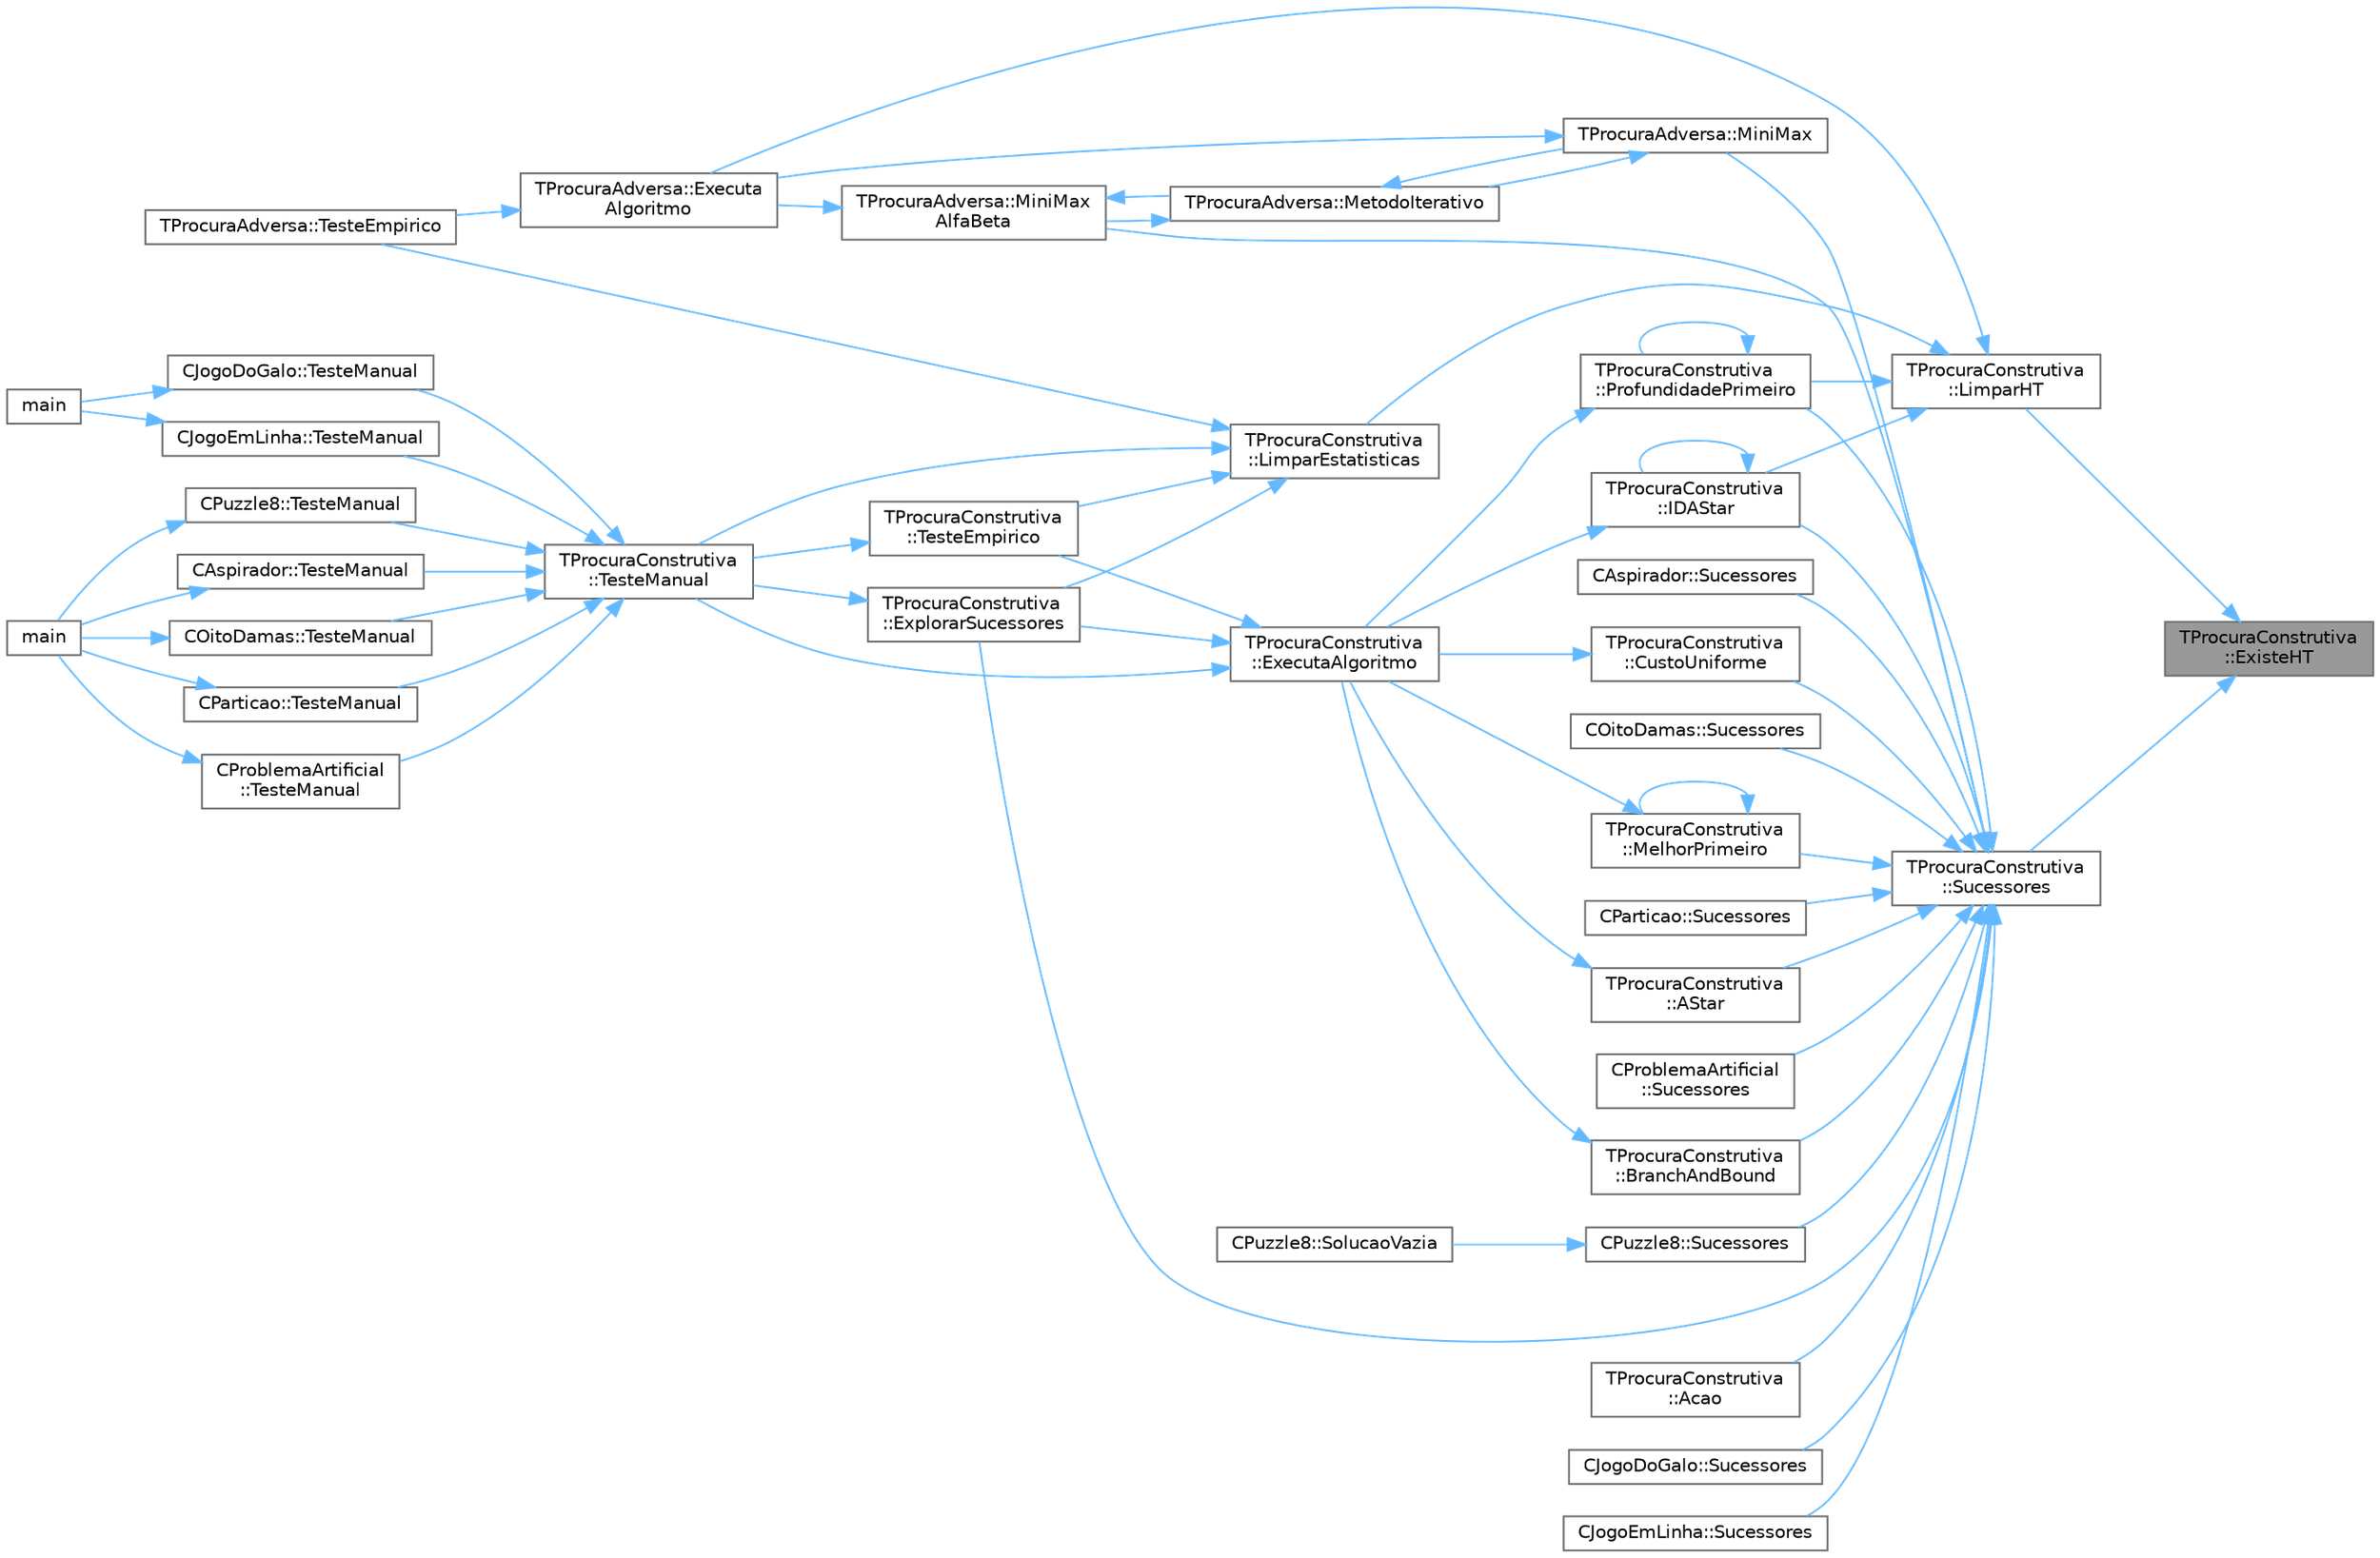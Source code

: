 digraph "TProcuraConstrutiva::ExisteHT"
{
 // LATEX_PDF_SIZE
  bgcolor="transparent";
  edge [fontname=Helvetica,fontsize=10,labelfontname=Helvetica,labelfontsize=10];
  node [fontname=Helvetica,fontsize=10,shape=box,height=0.2,width=0.4];
  rankdir="RL";
  Node1 [id="Node000001",label="TProcuraConstrutiva\l::ExisteHT",height=0.2,width=0.4,color="gray40", fillcolor="grey60", style="filled", fontcolor="black",tooltip=" "];
  Node1 -> Node2 [id="edge64_Node000001_Node000002",dir="back",color="steelblue1",style="solid",tooltip=" "];
  Node2 [id="Node000002",label="TProcuraConstrutiva\l::LimparHT",height=0.2,width=0.4,color="grey40", fillcolor="white", style="filled",URL="$classTProcuraConstrutiva.html#a8b500987c88352d27a68200454cc3c8c",tooltip=" "];
  Node2 -> Node3 [id="edge65_Node000002_Node000003",dir="back",color="steelblue1",style="solid",tooltip=" "];
  Node3 [id="Node000003",label="TProcuraAdversa::Executa\lAlgoritmo",height=0.2,width=0.4,color="grey40", fillcolor="white", style="filled",URL="$classTProcuraAdversa.html#aff6f48defaa10c14d160ac3990fd029b",tooltip="Executa o algoritmo com os parametros atuais."];
  Node3 -> Node4 [id="edge66_Node000003_Node000004",dir="back",color="steelblue1",style="solid",tooltip=" "];
  Node4 [id="Node000004",label="TProcuraAdversa::TesteEmpirico",height=0.2,width=0.4,color="grey40", fillcolor="white", style="filled",URL="$classTProcuraAdversa.html#ae849ba1f915dc5e0875faa281ba4bdbb",tooltip="Executa testes empíricos, em todas as configurações guardadas, nas instâncias selecionadas."];
  Node2 -> Node5 [id="edge67_Node000002_Node000005",dir="back",color="steelblue1",style="solid",tooltip=" "];
  Node5 [id="Node000005",label="TProcuraConstrutiva\l::IDAStar",height=0.2,width=0.4,color="grey40", fillcolor="white", style="filled",URL="$group__ProcurasInformadas.html#gae77f9608e7988052377d7025bee7c4e8",tooltip="Executa a procura IDA*, algoritmo informado."];
  Node5 -> Node6 [id="edge68_Node000005_Node000006",dir="back",color="steelblue1",style="solid",tooltip=" "];
  Node6 [id="Node000006",label="TProcuraConstrutiva\l::ExecutaAlgoritmo",height=0.2,width=0.4,color="grey40", fillcolor="white", style="filled",URL="$group__RedefinicaoOpcional.html#gae52871eb18c8ae656a2174acf43b3bb3",tooltip="Executa o algoritmo com os parametros atuais."];
  Node6 -> Node7 [id="edge69_Node000006_Node000007",dir="back",color="steelblue1",style="solid",tooltip=" "];
  Node7 [id="Node000007",label="TProcuraConstrutiva\l::ExplorarSucessores",height=0.2,width=0.4,color="grey40", fillcolor="white", style="filled",URL="$classTProcuraConstrutiva.html#ab5639efca5e48b564a8bdd9ec23a8955",tooltip=" "];
  Node7 -> Node8 [id="edge70_Node000007_Node000008",dir="back",color="steelblue1",style="solid",tooltip=" "];
  Node8 [id="Node000008",label="TProcuraConstrutiva\l::TesteManual",height=0.2,width=0.4,color="grey40", fillcolor="white", style="filled",URL="$group__RedefinicaoMandatoria.html#ga843a501e25cbaff7eb51d8d29995be3a",tooltip="Inicializa a interação com o utilizador."];
  Node8 -> Node9 [id="edge71_Node000008_Node000009",dir="back",color="steelblue1",style="solid",tooltip=" "];
  Node9 [id="Node000009",label="CJogoDoGalo::TesteManual",height=0.2,width=0.4,color="grey40", fillcolor="white", style="filled",URL="$classCJogoDoGalo.html#a113984a3801a93ebce61e0a700a413ab",tooltip="Inicializa a interação com o utilizador."];
  Node9 -> Node10 [id="edge72_Node000009_Node000010",dir="back",color="steelblue1",style="solid",tooltip=" "];
  Node10 [id="Node000010",label="main",height=0.2,width=0.4,color="grey40", fillcolor="white", style="filled",URL="$Teste_2teste_8cpp.html#a0ddf1224851353fc92bfbff6f499fa97",tooltip=" "];
  Node8 -> Node11 [id="edge73_Node000008_Node000011",dir="back",color="steelblue1",style="solid",tooltip=" "];
  Node11 [id="Node000011",label="CJogoEmLinha::TesteManual",height=0.2,width=0.4,color="grey40", fillcolor="white", style="filled",URL="$classCJogoEmLinha.html#ad289e94136b44c9e3e942acf64ff0449",tooltip="Inicializa a interação com o utilizador."];
  Node11 -> Node10 [id="edge74_Node000011_Node000010",dir="back",color="steelblue1",style="solid",tooltip=" "];
  Node8 -> Node12 [id="edge75_Node000008_Node000012",dir="back",color="steelblue1",style="solid",tooltip=" "];
  Node12 [id="Node000012",label="CAspirador::TesteManual",height=0.2,width=0.4,color="grey40", fillcolor="white", style="filled",URL="$classCAspirador.html#a718c8187439940dec18a46a9e9e024e3",tooltip="Inicializa a interação com o utilizador."];
  Node12 -> Node13 [id="edge76_Node000012_Node000013",dir="back",color="steelblue1",style="solid",tooltip=" "];
  Node13 [id="Node000013",label="main",height=0.2,width=0.4,color="grey40", fillcolor="white", style="filled",URL="$TProcuraConstrutiva_2Teste_2teste_8cpp.html#a0ddf1224851353fc92bfbff6f499fa97",tooltip=" "];
  Node8 -> Node14 [id="edge77_Node000008_Node000014",dir="back",color="steelblue1",style="solid",tooltip=" "];
  Node14 [id="Node000014",label="COitoDamas::TesteManual",height=0.2,width=0.4,color="grey40", fillcolor="white", style="filled",URL="$classCOitoDamas.html#a0fb443165d257ac17fc8cf5bc870404d",tooltip="Inicializa a interação com o utilizador."];
  Node14 -> Node13 [id="edge78_Node000014_Node000013",dir="back",color="steelblue1",style="solid",tooltip=" "];
  Node8 -> Node15 [id="edge79_Node000008_Node000015",dir="back",color="steelblue1",style="solid",tooltip=" "];
  Node15 [id="Node000015",label="CParticao::TesteManual",height=0.2,width=0.4,color="grey40", fillcolor="white", style="filled",URL="$classCParticao.html#aa4d328b9944991f3fc52ce0726111865",tooltip="Inicializa a interação com o utilizador."];
  Node15 -> Node13 [id="edge80_Node000015_Node000013",dir="back",color="steelblue1",style="solid",tooltip=" "];
  Node8 -> Node16 [id="edge81_Node000008_Node000016",dir="back",color="steelblue1",style="solid",tooltip=" "];
  Node16 [id="Node000016",label="CProblemaArtificial\l::TesteManual",height=0.2,width=0.4,color="grey40", fillcolor="white", style="filled",URL="$classCProblemaArtificial.html#abaad629eb538177261df40e1e27e92ed",tooltip="Inicializa a interação com o utilizador."];
  Node16 -> Node13 [id="edge82_Node000016_Node000013",dir="back",color="steelblue1",style="solid",tooltip=" "];
  Node8 -> Node17 [id="edge83_Node000008_Node000017",dir="back",color="steelblue1",style="solid",tooltip=" "];
  Node17 [id="Node000017",label="CPuzzle8::TesteManual",height=0.2,width=0.4,color="grey40", fillcolor="white", style="filled",URL="$classCPuzzle8.html#a06d2a8f5d7e3670eb6ee75d7a72b0265",tooltip="Inicializa a interação com o utilizador."];
  Node17 -> Node13 [id="edge84_Node000017_Node000013",dir="back",color="steelblue1",style="solid",tooltip=" "];
  Node6 -> Node18 [id="edge85_Node000006_Node000018",dir="back",color="steelblue1",style="solid",tooltip=" "];
  Node18 [id="Node000018",label="TProcuraConstrutiva\l::TesteEmpirico",height=0.2,width=0.4,color="grey40", fillcolor="white", style="filled",URL="$group__RedefinicaoOpcional.html#gab2fca28035f165ce7c1d40acbfc8c971",tooltip="Executa testes empíricos, em todas as configurações guardadas, nas instâncias selecionadas."];
  Node18 -> Node8 [id="edge86_Node000018_Node000008",dir="back",color="steelblue1",style="solid",tooltip=" "];
  Node6 -> Node8 [id="edge87_Node000006_Node000008",dir="back",color="steelblue1",style="solid",tooltip=" "];
  Node5 -> Node5 [id="edge88_Node000005_Node000005",dir="back",color="steelblue1",style="solid",tooltip=" "];
  Node2 -> Node19 [id="edge89_Node000002_Node000019",dir="back",color="steelblue1",style="solid",tooltip=" "];
  Node19 [id="Node000019",label="TProcuraConstrutiva\l::LimparEstatisticas",height=0.2,width=0.4,color="grey40", fillcolor="white", style="filled",URL="$classTProcuraConstrutiva.html#ae254bbde1b2e36391d575fc2836fea7f",tooltip=" "];
  Node19 -> Node7 [id="edge90_Node000019_Node000007",dir="back",color="steelblue1",style="solid",tooltip=" "];
  Node19 -> Node4 [id="edge91_Node000019_Node000004",dir="back",color="steelblue1",style="solid",tooltip=" "];
  Node19 -> Node18 [id="edge92_Node000019_Node000018",dir="back",color="steelblue1",style="solid",tooltip=" "];
  Node19 -> Node8 [id="edge93_Node000019_Node000008",dir="back",color="steelblue1",style="solid",tooltip=" "];
  Node2 -> Node20 [id="edge94_Node000002_Node000020",dir="back",color="steelblue1",style="solid",tooltip=" "];
  Node20 [id="Node000020",label="TProcuraConstrutiva\l::ProfundidadePrimeiro",height=0.2,width=0.4,color="grey40", fillcolor="white", style="filled",URL="$group__ProcurasCegas.html#gaf00d9776f6b25d56138efb6725b86228",tooltip="Executa a procura em profundidade primeiro, algoritmo cego."];
  Node20 -> Node6 [id="edge95_Node000020_Node000006",dir="back",color="steelblue1",style="solid",tooltip=" "];
  Node20 -> Node20 [id="edge96_Node000020_Node000020",dir="back",color="steelblue1",style="solid",tooltip=" "];
  Node1 -> Node21 [id="edge97_Node000001_Node000021",dir="back",color="steelblue1",style="solid",tooltip=" "];
  Node21 [id="Node000021",label="TProcuraConstrutiva\l::Sucessores",height=0.2,width=0.4,color="grey40", fillcolor="white", style="filled",URL="$group__RedefinicaoMandatoria.html#ga0a13570d2f5a21296e3c10c2780e170c",tooltip="Coloca em sucessores a lista de estados sucessores."];
  Node21 -> Node22 [id="edge98_Node000021_Node000022",dir="back",color="steelblue1",style="solid",tooltip=" "];
  Node22 [id="Node000022",label="TProcuraConstrutiva\l::Acao",height=0.2,width=0.4,color="grey40", fillcolor="white", style="filled",URL="$group__RedefinicaoOpcional.html#gacccf4fbb52126ba19bfc456c0c6d5214",tooltip="Executa a ação (movimento, passo, jogada, lance, etc.) no estado atual."];
  Node21 -> Node23 [id="edge99_Node000021_Node000023",dir="back",color="steelblue1",style="solid",tooltip=" "];
  Node23 [id="Node000023",label="TProcuraConstrutiva\l::AStar",height=0.2,width=0.4,color="grey40", fillcolor="white", style="filled",URL="$group__ProcurasInformadas.html#ga37dd78e1a9a6742700728135f81964b4",tooltip="Executa a procura A*, algoritmo informado."];
  Node23 -> Node6 [id="edge100_Node000023_Node000006",dir="back",color="steelblue1",style="solid",tooltip=" "];
  Node21 -> Node24 [id="edge101_Node000021_Node000024",dir="back",color="steelblue1",style="solid",tooltip=" "];
  Node24 [id="Node000024",label="TProcuraConstrutiva\l::BranchAndBound",height=0.2,width=0.4,color="grey40", fillcolor="white", style="filled",URL="$group__ProcurasInformadas.html#gafe804dbf6cabda9e627500c2d4f8aafd",tooltip="Executa o algoritmo Branch-and-Bound, um algoritmo informado."];
  Node24 -> Node6 [id="edge102_Node000024_Node000006",dir="back",color="steelblue1",style="solid",tooltip=" "];
  Node21 -> Node25 [id="edge103_Node000021_Node000025",dir="back",color="steelblue1",style="solid",tooltip=" "];
  Node25 [id="Node000025",label="TProcuraConstrutiva\l::CustoUniforme",height=0.2,width=0.4,color="grey40", fillcolor="white", style="filled",URL="$group__ProcurasCegas.html#ga2343fafdecfd55b69c0ffb71e8f9426b",tooltip="Executa a procura por custo uniforme, algoritmo cego."];
  Node25 -> Node6 [id="edge104_Node000025_Node000006",dir="back",color="steelblue1",style="solid",tooltip=" "];
  Node21 -> Node7 [id="edge105_Node000021_Node000007",dir="back",color="steelblue1",style="solid",tooltip=" "];
  Node21 -> Node5 [id="edge106_Node000021_Node000005",dir="back",color="steelblue1",style="solid",tooltip=" "];
  Node21 -> Node26 [id="edge107_Node000021_Node000026",dir="back",color="steelblue1",style="solid",tooltip=" "];
  Node26 [id="Node000026",label="TProcuraConstrutiva\l::MelhorPrimeiro",height=0.2,width=0.4,color="grey40", fillcolor="white", style="filled",URL="$group__ProcurasInformadas.html#gaebb84182343041bc276e4ceceb4b13aa",tooltip="Executa a procura melhor primeiro, algoritmo informado."];
  Node26 -> Node6 [id="edge108_Node000026_Node000006",dir="back",color="steelblue1",style="solid",tooltip=" "];
  Node26 -> Node26 [id="edge109_Node000026_Node000026",dir="back",color="steelblue1",style="solid",tooltip=" "];
  Node21 -> Node27 [id="edge110_Node000021_Node000027",dir="back",color="steelblue1",style="solid",tooltip=" "];
  Node27 [id="Node000027",label="TProcuraAdversa::MiniMax",height=0.2,width=0.4,color="grey40", fillcolor="white", style="filled",URL="$classTProcuraAdversa.html#a4d8542bcb03f17da8aa3038384104f24",tooltip="retorna o valor do estado actual, apos procura de profundidade nivel"];
  Node27 -> Node3 [id="edge111_Node000027_Node000003",dir="back",color="steelblue1",style="solid",tooltip=" "];
  Node27 -> Node28 [id="edge112_Node000027_Node000028",dir="back",color="steelblue1",style="solid",tooltip=" "];
  Node28 [id="Node000028",label="TProcuraAdversa::MetodoIterativo",height=0.2,width=0.4,color="grey40", fillcolor="white", style="filled",URL="$classTProcuraAdversa.html#a7c4153974c32753901326271fee90197",tooltip="iteração, aumentando o nível progressivamente"];
  Node28 -> Node27 [id="edge113_Node000028_Node000027",dir="back",color="steelblue1",style="solid",tooltip=" "];
  Node28 -> Node29 [id="edge114_Node000028_Node000029",dir="back",color="steelblue1",style="solid",tooltip=" "];
  Node29 [id="Node000029",label="TProcuraAdversa::MiniMax\lAlfaBeta",height=0.2,width=0.4,color="grey40", fillcolor="white", style="filled",URL="$classTProcuraAdversa.html#adb3f857b1c8b3ee26682e335dc6ed601",tooltip="retorna o valor do estado actual, apos procura de profundidade nivel. Idêntico a MiniMax"];
  Node29 -> Node3 [id="edge115_Node000029_Node000003",dir="back",color="steelblue1",style="solid",tooltip=" "];
  Node29 -> Node28 [id="edge116_Node000029_Node000028",dir="back",color="steelblue1",style="solid",tooltip=" "];
  Node21 -> Node29 [id="edge117_Node000021_Node000029",dir="back",color="steelblue1",style="solid",tooltip=" "];
  Node21 -> Node20 [id="edge118_Node000021_Node000020",dir="back",color="steelblue1",style="solid",tooltip=" "];
  Node21 -> Node30 [id="edge119_Node000021_Node000030",dir="back",color="steelblue1",style="solid",tooltip=" "];
  Node30 [id="Node000030",label="CJogoDoGalo::Sucessores",height=0.2,width=0.4,color="grey40", fillcolor="white", style="filled",URL="$classCJogoDoGalo.html#a00004ccf1fa3974c67e655291db65cfb",tooltip="Coloca em sucessores a lista de estados sucessores."];
  Node21 -> Node31 [id="edge120_Node000021_Node000031",dir="back",color="steelblue1",style="solid",tooltip=" "];
  Node31 [id="Node000031",label="CJogoEmLinha::Sucessores",height=0.2,width=0.4,color="grey40", fillcolor="white", style="filled",URL="$classCJogoEmLinha.html#a0fbafadc8f5d1b1ed8aa3ddde563285b",tooltip="Coloca em sucessores a lista de estados sucessores."];
  Node21 -> Node32 [id="edge121_Node000021_Node000032",dir="back",color="steelblue1",style="solid",tooltip=" "];
  Node32 [id="Node000032",label="CAspirador::Sucessores",height=0.2,width=0.4,color="grey40", fillcolor="white", style="filled",URL="$classCAspirador.html#ac28dba7dd58b76f9d16f44ebac66fab8",tooltip="Coloca em sucessores a lista de estados sucessores."];
  Node21 -> Node33 [id="edge122_Node000021_Node000033",dir="back",color="steelblue1",style="solid",tooltip=" "];
  Node33 [id="Node000033",label="COitoDamas::Sucessores",height=0.2,width=0.4,color="grey40", fillcolor="white", style="filled",URL="$classCOitoDamas.html#ab384df7572c5a6e34ffe28b346aaf517",tooltip="Coloca em sucessores a lista de estados sucessores."];
  Node21 -> Node34 [id="edge123_Node000021_Node000034",dir="back",color="steelblue1",style="solid",tooltip=" "];
  Node34 [id="Node000034",label="CParticao::Sucessores",height=0.2,width=0.4,color="grey40", fillcolor="white", style="filled",URL="$classCParticao.html#a5c6104354972acf2f6ed3d8ff7a8b98c",tooltip="Coloca em sucessores a lista de estados sucessores."];
  Node21 -> Node35 [id="edge124_Node000021_Node000035",dir="back",color="steelblue1",style="solid",tooltip=" "];
  Node35 [id="Node000035",label="CProblemaArtificial\l::Sucessores",height=0.2,width=0.4,color="grey40", fillcolor="white", style="filled",URL="$classCProblemaArtificial.html#a8ecd3995c8ce751d5da10cc20709175c",tooltip="Coloca em sucessores a lista de estados sucessores."];
  Node21 -> Node36 [id="edge125_Node000021_Node000036",dir="back",color="steelblue1",style="solid",tooltip=" "];
  Node36 [id="Node000036",label="CPuzzle8::Sucessores",height=0.2,width=0.4,color="grey40", fillcolor="white", style="filled",URL="$classCPuzzle8.html#a65dd2ff8c163c5542a12b2213c2fd12a",tooltip="Coloca em sucessores a lista de estados sucessores."];
  Node36 -> Node37 [id="edge126_Node000036_Node000037",dir="back",color="steelblue1",style="solid",tooltip=" "];
  Node37 [id="Node000037",label="CPuzzle8::SolucaoVazia",height=0.2,width=0.4,color="grey40", fillcolor="white", style="filled",URL="$classCPuzzle8.html#a9cf95b2a057f5368736e503565fad846",tooltip="Coloca o objecto no estado inicial da procura."];
}
